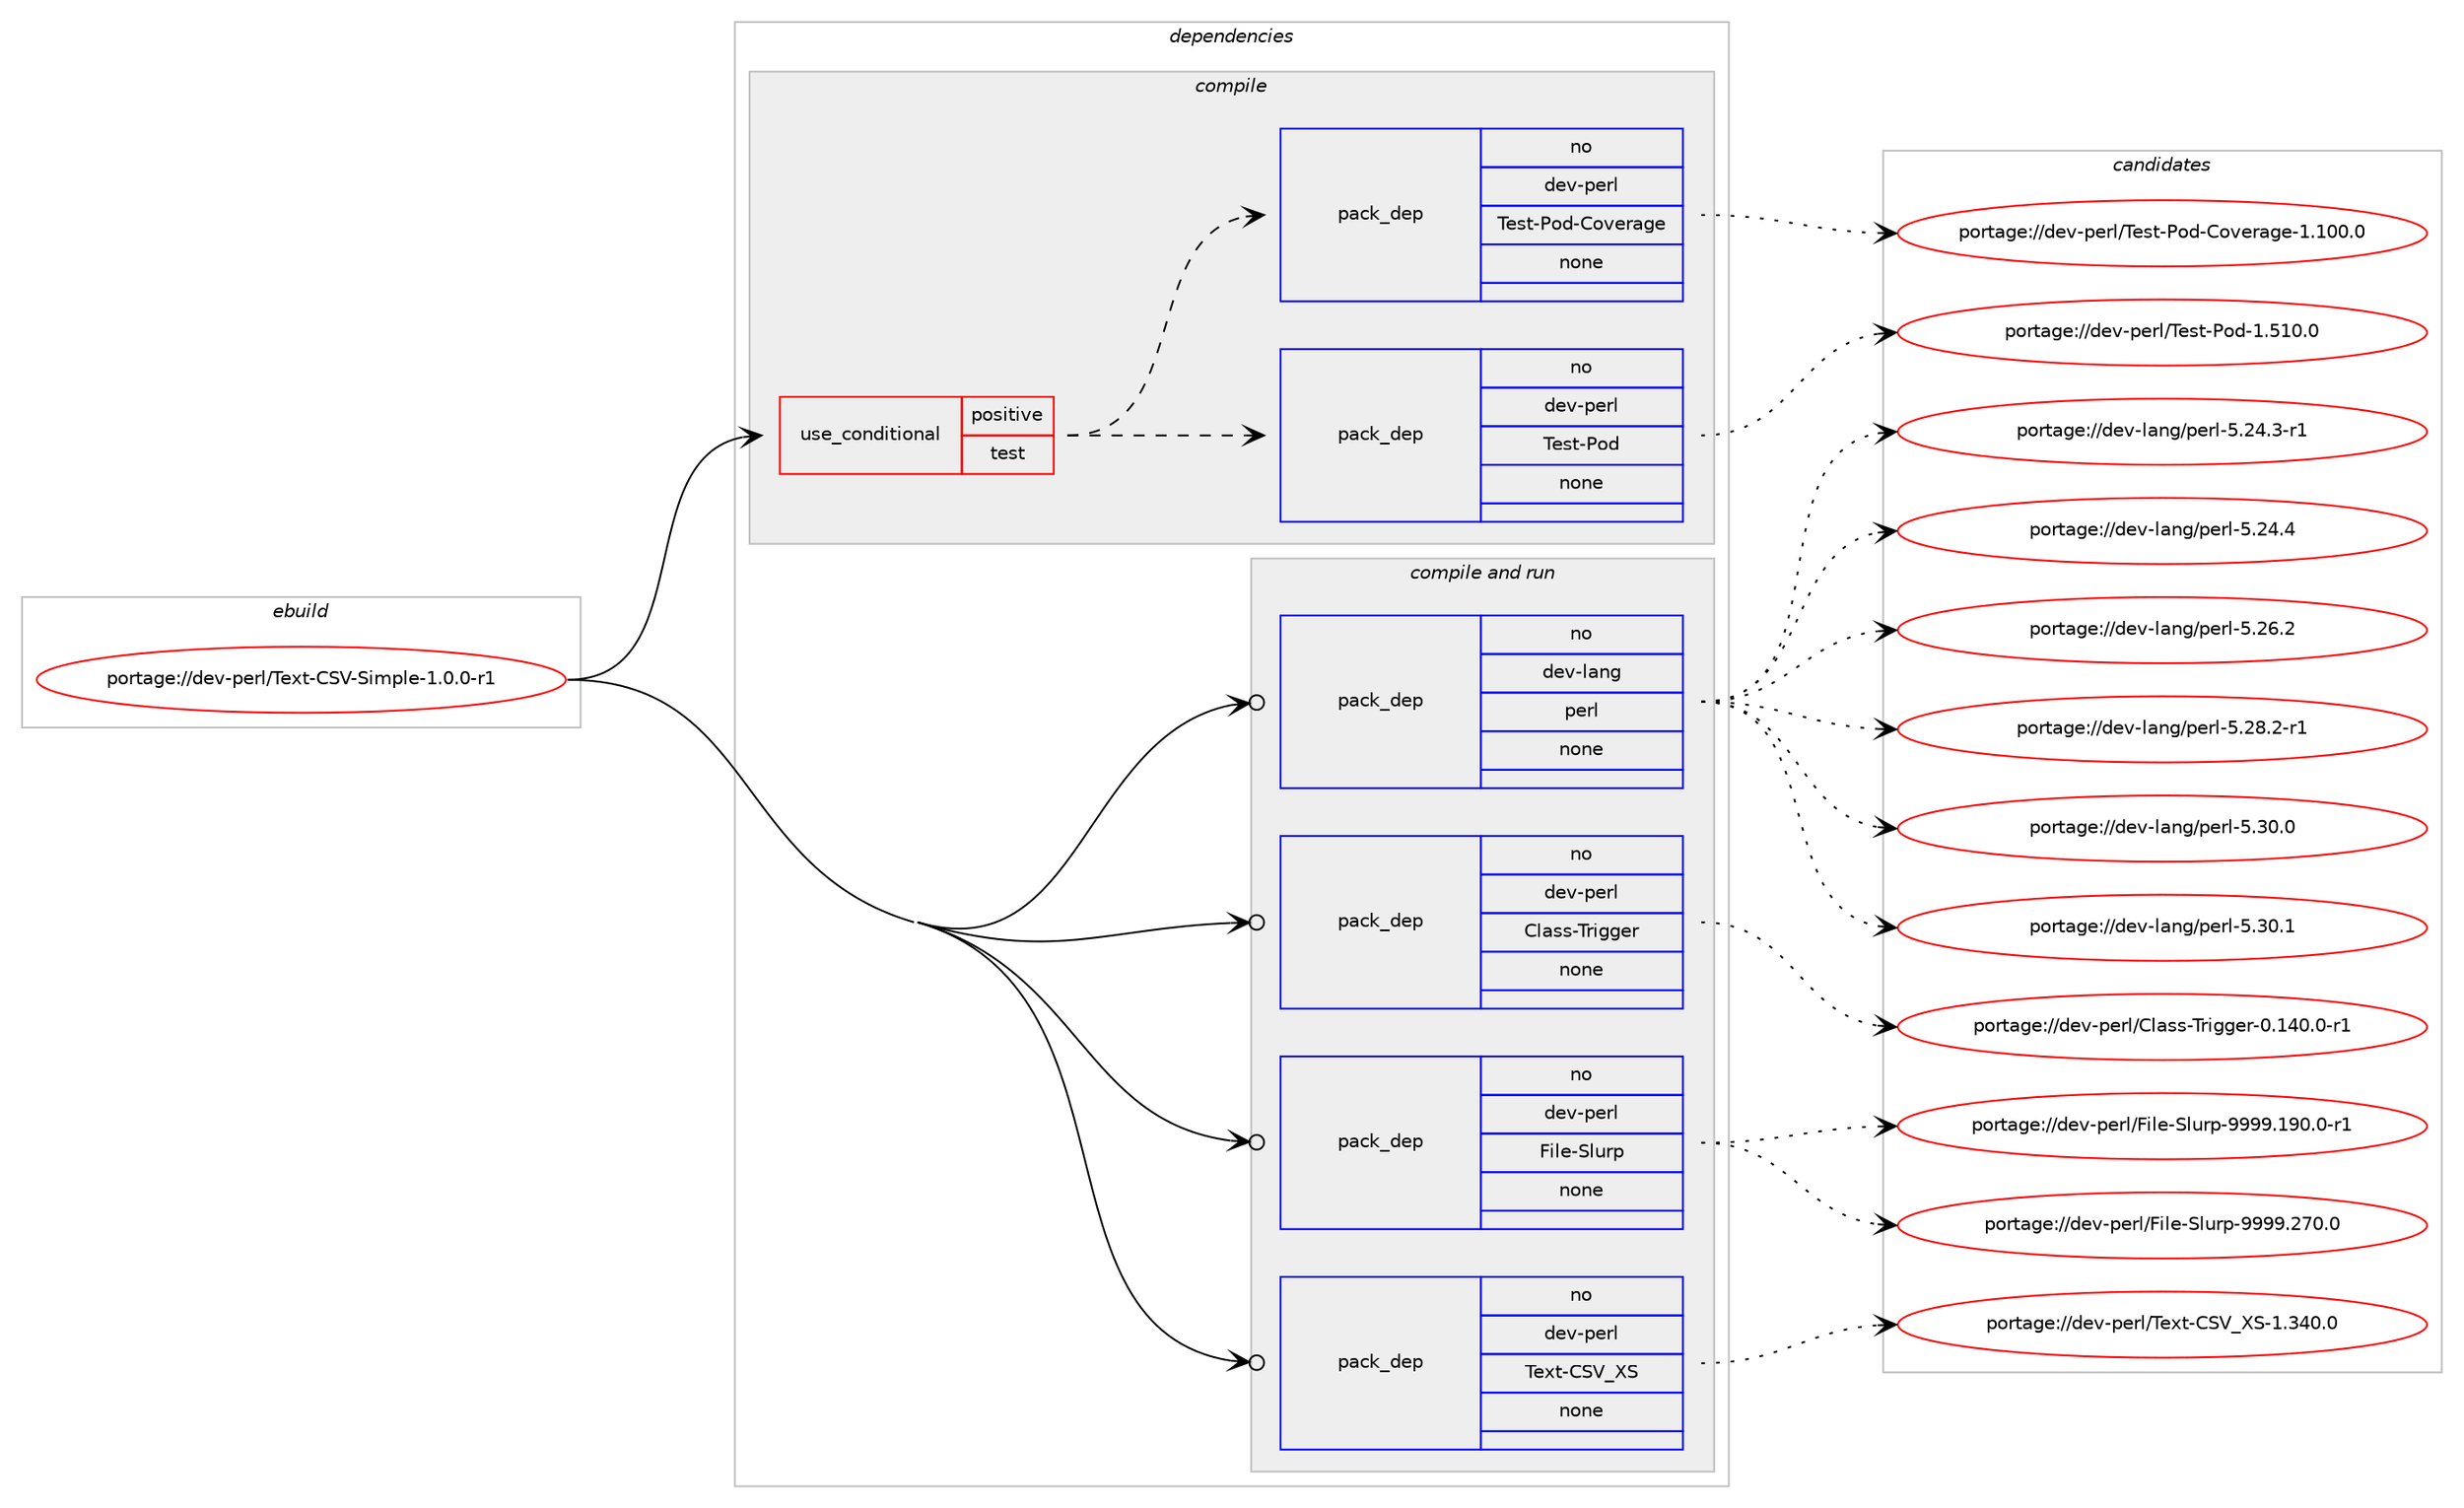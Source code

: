 digraph prolog {

# *************
# Graph options
# *************

newrank=true;
concentrate=true;
compound=true;
graph [rankdir=LR,fontname=Helvetica,fontsize=10,ranksep=1.5];#, ranksep=2.5, nodesep=0.2];
edge  [arrowhead=vee];
node  [fontname=Helvetica,fontsize=10];

# **********
# The ebuild
# **********

subgraph cluster_leftcol {
color=gray;
rank=same;
label=<<i>ebuild</i>>;
id [label="portage://dev-perl/Text-CSV-Simple-1.0.0-r1", color=red, width=4, href="../dev-perl/Text-CSV-Simple-1.0.0-r1.svg"];
}

# ****************
# The dependencies
# ****************

subgraph cluster_midcol {
color=gray;
label=<<i>dependencies</i>>;
subgraph cluster_compile {
fillcolor="#eeeeee";
style=filled;
label=<<i>compile</i>>;
subgraph cond23744 {
dependency121827 [label=<<TABLE BORDER="0" CELLBORDER="1" CELLSPACING="0" CELLPADDING="4"><TR><TD ROWSPAN="3" CELLPADDING="10">use_conditional</TD></TR><TR><TD>positive</TD></TR><TR><TD>test</TD></TR></TABLE>>, shape=none, color=red];
subgraph pack94889 {
dependency121828 [label=<<TABLE BORDER="0" CELLBORDER="1" CELLSPACING="0" CELLPADDING="4" WIDTH="220"><TR><TD ROWSPAN="6" CELLPADDING="30">pack_dep</TD></TR><TR><TD WIDTH="110">no</TD></TR><TR><TD>dev-perl</TD></TR><TR><TD>Test-Pod</TD></TR><TR><TD>none</TD></TR><TR><TD></TD></TR></TABLE>>, shape=none, color=blue];
}
dependency121827:e -> dependency121828:w [weight=20,style="dashed",arrowhead="vee"];
subgraph pack94890 {
dependency121829 [label=<<TABLE BORDER="0" CELLBORDER="1" CELLSPACING="0" CELLPADDING="4" WIDTH="220"><TR><TD ROWSPAN="6" CELLPADDING="30">pack_dep</TD></TR><TR><TD WIDTH="110">no</TD></TR><TR><TD>dev-perl</TD></TR><TR><TD>Test-Pod-Coverage</TD></TR><TR><TD>none</TD></TR><TR><TD></TD></TR></TABLE>>, shape=none, color=blue];
}
dependency121827:e -> dependency121829:w [weight=20,style="dashed",arrowhead="vee"];
}
id:e -> dependency121827:w [weight=20,style="solid",arrowhead="vee"];
}
subgraph cluster_compileandrun {
fillcolor="#eeeeee";
style=filled;
label=<<i>compile and run</i>>;
subgraph pack94891 {
dependency121830 [label=<<TABLE BORDER="0" CELLBORDER="1" CELLSPACING="0" CELLPADDING="4" WIDTH="220"><TR><TD ROWSPAN="6" CELLPADDING="30">pack_dep</TD></TR><TR><TD WIDTH="110">no</TD></TR><TR><TD>dev-lang</TD></TR><TR><TD>perl</TD></TR><TR><TD>none</TD></TR><TR><TD></TD></TR></TABLE>>, shape=none, color=blue];
}
id:e -> dependency121830:w [weight=20,style="solid",arrowhead="odotvee"];
subgraph pack94892 {
dependency121831 [label=<<TABLE BORDER="0" CELLBORDER="1" CELLSPACING="0" CELLPADDING="4" WIDTH="220"><TR><TD ROWSPAN="6" CELLPADDING="30">pack_dep</TD></TR><TR><TD WIDTH="110">no</TD></TR><TR><TD>dev-perl</TD></TR><TR><TD>Class-Trigger</TD></TR><TR><TD>none</TD></TR><TR><TD></TD></TR></TABLE>>, shape=none, color=blue];
}
id:e -> dependency121831:w [weight=20,style="solid",arrowhead="odotvee"];
subgraph pack94893 {
dependency121832 [label=<<TABLE BORDER="0" CELLBORDER="1" CELLSPACING="0" CELLPADDING="4" WIDTH="220"><TR><TD ROWSPAN="6" CELLPADDING="30">pack_dep</TD></TR><TR><TD WIDTH="110">no</TD></TR><TR><TD>dev-perl</TD></TR><TR><TD>File-Slurp</TD></TR><TR><TD>none</TD></TR><TR><TD></TD></TR></TABLE>>, shape=none, color=blue];
}
id:e -> dependency121832:w [weight=20,style="solid",arrowhead="odotvee"];
subgraph pack94894 {
dependency121833 [label=<<TABLE BORDER="0" CELLBORDER="1" CELLSPACING="0" CELLPADDING="4" WIDTH="220"><TR><TD ROWSPAN="6" CELLPADDING="30">pack_dep</TD></TR><TR><TD WIDTH="110">no</TD></TR><TR><TD>dev-perl</TD></TR><TR><TD>Text-CSV_XS</TD></TR><TR><TD>none</TD></TR><TR><TD></TD></TR></TABLE>>, shape=none, color=blue];
}
id:e -> dependency121833:w [weight=20,style="solid",arrowhead="odotvee"];
}
subgraph cluster_run {
fillcolor="#eeeeee";
style=filled;
label=<<i>run</i>>;
}
}

# **************
# The candidates
# **************

subgraph cluster_choices {
rank=same;
color=gray;
label=<<i>candidates</i>>;

subgraph choice94889 {
color=black;
nodesep=1;
choiceportage10010111845112101114108478410111511645801111004549465349484648 [label="portage://dev-perl/Test-Pod-1.510.0", color=red, width=4,href="../dev-perl/Test-Pod-1.510.0.svg"];
dependency121828:e -> choiceportage10010111845112101114108478410111511645801111004549465349484648:w [style=dotted,weight="100"];
}
subgraph choice94890 {
color=black;
nodesep=1;
choiceportage10010111845112101114108478410111511645801111004567111118101114971031014549464948484648 [label="portage://dev-perl/Test-Pod-Coverage-1.100.0", color=red, width=4,href="../dev-perl/Test-Pod-Coverage-1.100.0.svg"];
dependency121829:e -> choiceportage10010111845112101114108478410111511645801111004567111118101114971031014549464948484648:w [style=dotted,weight="100"];
}
subgraph choice94891 {
color=black;
nodesep=1;
choiceportage100101118451089711010347112101114108455346505246514511449 [label="portage://dev-lang/perl-5.24.3-r1", color=red, width=4,href="../dev-lang/perl-5.24.3-r1.svg"];
choiceportage10010111845108971101034711210111410845534650524652 [label="portage://dev-lang/perl-5.24.4", color=red, width=4,href="../dev-lang/perl-5.24.4.svg"];
choiceportage10010111845108971101034711210111410845534650544650 [label="portage://dev-lang/perl-5.26.2", color=red, width=4,href="../dev-lang/perl-5.26.2.svg"];
choiceportage100101118451089711010347112101114108455346505646504511449 [label="portage://dev-lang/perl-5.28.2-r1", color=red, width=4,href="../dev-lang/perl-5.28.2-r1.svg"];
choiceportage10010111845108971101034711210111410845534651484648 [label="portage://dev-lang/perl-5.30.0", color=red, width=4,href="../dev-lang/perl-5.30.0.svg"];
choiceportage10010111845108971101034711210111410845534651484649 [label="portage://dev-lang/perl-5.30.1", color=red, width=4,href="../dev-lang/perl-5.30.1.svg"];
dependency121830:e -> choiceportage100101118451089711010347112101114108455346505246514511449:w [style=dotted,weight="100"];
dependency121830:e -> choiceportage10010111845108971101034711210111410845534650524652:w [style=dotted,weight="100"];
dependency121830:e -> choiceportage10010111845108971101034711210111410845534650544650:w [style=dotted,weight="100"];
dependency121830:e -> choiceportage100101118451089711010347112101114108455346505646504511449:w [style=dotted,weight="100"];
dependency121830:e -> choiceportage10010111845108971101034711210111410845534651484648:w [style=dotted,weight="100"];
dependency121830:e -> choiceportage10010111845108971101034711210111410845534651484649:w [style=dotted,weight="100"];
}
subgraph choice94892 {
color=black;
nodesep=1;
choiceportage10010111845112101114108476710897115115458411410510310310111445484649524846484511449 [label="portage://dev-perl/Class-Trigger-0.140.0-r1", color=red, width=4,href="../dev-perl/Class-Trigger-0.140.0-r1.svg"];
dependency121831:e -> choiceportage10010111845112101114108476710897115115458411410510310310111445484649524846484511449:w [style=dotted,weight="100"];
}
subgraph choice94893 {
color=black;
nodesep=1;
choiceportage100101118451121011141084770105108101458310811711411245575757574649574846484511449 [label="portage://dev-perl/File-Slurp-9999.190.0-r1", color=red, width=4,href="../dev-perl/File-Slurp-9999.190.0-r1.svg"];
choiceportage10010111845112101114108477010510810145831081171141124557575757465055484648 [label="portage://dev-perl/File-Slurp-9999.270.0", color=red, width=4,href="../dev-perl/File-Slurp-9999.270.0.svg"];
dependency121832:e -> choiceportage100101118451121011141084770105108101458310811711411245575757574649574846484511449:w [style=dotted,weight="100"];
dependency121832:e -> choiceportage10010111845112101114108477010510810145831081171141124557575757465055484648:w [style=dotted,weight="100"];
}
subgraph choice94894 {
color=black;
nodesep=1;
choiceportage100101118451121011141084784101120116456783869588834549465152484648 [label="portage://dev-perl/Text-CSV_XS-1.340.0", color=red, width=4,href="../dev-perl/Text-CSV_XS-1.340.0.svg"];
dependency121833:e -> choiceportage100101118451121011141084784101120116456783869588834549465152484648:w [style=dotted,weight="100"];
}
}

}
